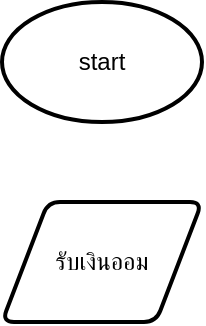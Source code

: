 <mxfile>
    <diagram id="JlVIsi9eZzDoBRpderrq" name="Page-1">
        <mxGraphModel dx="1130" dy="531" grid="1" gridSize="10" guides="1" tooltips="1" connect="1" arrows="1" fold="1" page="1" pageScale="1" pageWidth="850" pageHeight="1100" math="0" shadow="0">
            <root>
                <mxCell id="0"/>
                <mxCell id="1" parent="0"/>
                <mxCell id="2" value="start" style="strokeWidth=2;html=1;shape=mxgraph.flowchart.start_1;whiteSpace=wrap;" vertex="1" parent="1">
                    <mxGeometry x="375" y="40" width="100" height="60" as="geometry"/>
                </mxCell>
                <mxCell id="3" value="รับเงินออม" style="shape=parallelogram;html=1;strokeWidth=2;perimeter=parallelogramPerimeter;whiteSpace=wrap;rounded=1;arcSize=12;size=0.23;" vertex="1" parent="1">
                    <mxGeometry x="375" y="140" width="100" height="60" as="geometry"/>
                </mxCell>
            </root>
        </mxGraphModel>
    </diagram>
</mxfile>